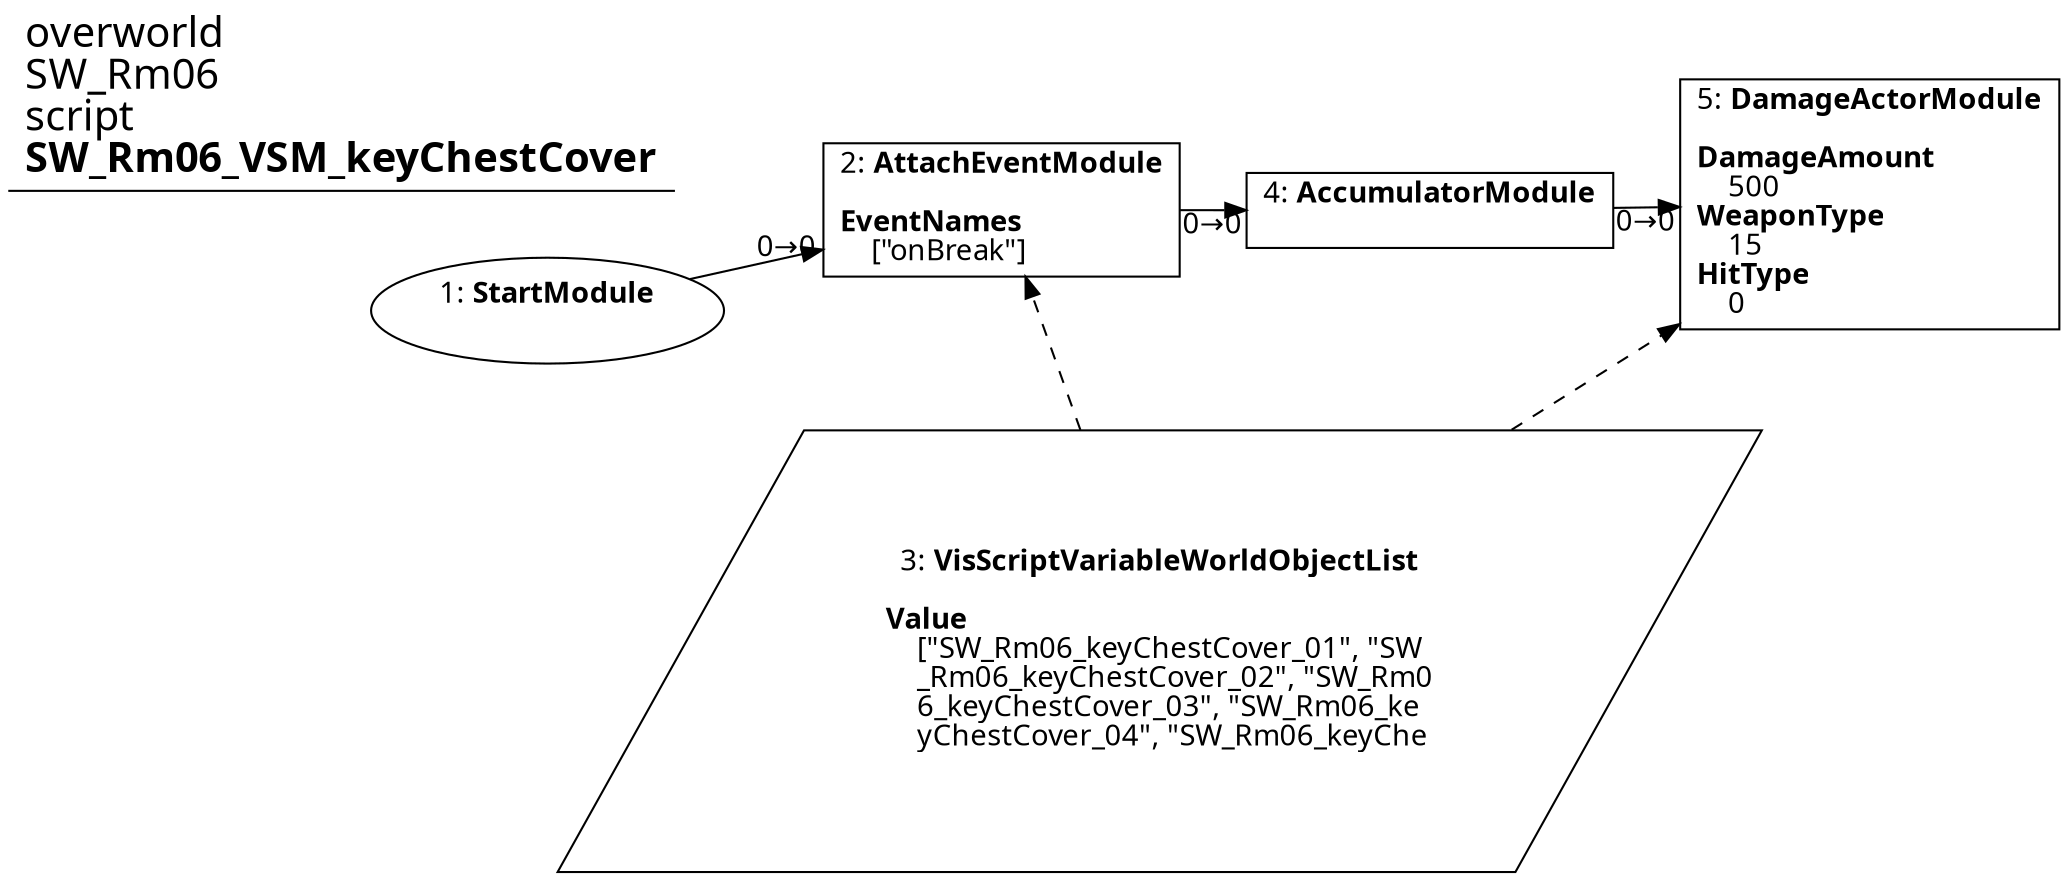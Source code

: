 digraph {
    layout = fdp;
    overlap = prism;
    sep = "+16";
    splines = spline;

    node [ shape = box ];

    graph [ fontname = "Segoe UI" ];
    node [ fontname = "Segoe UI" ];
    edge [ fontname = "Segoe UI" ];

    1 [ label = <1: <b>StartModule</b><br/><br/>> ];
    1 [ shape = oval ]
    1 [ pos = "0.29700002,-0.29900002!" ];
    1 -> 2 [ label = "0→0" ];

    2 [ label = <2: <b>AttachEventModule</b><br/><br/><b>EventNames</b><br align="left"/>    [&quot;onBreak&quot;]<br align="left"/>> ];
    2 [ pos = "0.50200003,-0.29900002!" ];
    2 -> 4 [ label = "0→0" ];
    3 -> 2 [ style = dashed ];

    3 [ label = <3: <b>VisScriptVariableWorldObjectList</b><br/><br/><b>Value</b><br align="left"/>    [&quot;SW_Rm06_keyChestCover_01&quot;, &quot;SW<br align="left"/>    _Rm06_keyChestCover_02&quot;, &quot;SW_Rm0<br align="left"/>    6_keyChestCover_03&quot;, &quot;SW_Rm06_ke<br align="left"/>    yChestCover_04&quot;, &quot;SW_Rm06_keyChe<br align="left"/>> ];
    3 [ shape = parallelogram ]
    3 [ pos = "0.601,-0.531!" ];

    4 [ label = <4: <b>AccumulatorModule</b><br/><br/>> ];
    4 [ pos = "0.71900004,-0.29900002!" ];
    4 -> 5 [ label = "0→0" ];

    5 [ label = <5: <b>DamageActorModule</b><br/><br/><b>DamageAmount</b><br align="left"/>    500<br align="left"/><b>WeaponType</b><br align="left"/>    15<br align="left"/><b>HitType</b><br align="left"/>    0<br align="left"/>> ];
    5 [ pos = "0.98100007,-0.29900002!" ];
    3 -> 5 [ style = dashed ];

    title [ pos = "0.296,-0.298!" ];
    title [ shape = underline ];
    title [ label = <<font point-size="20">overworld<br align="left"/>SW_Rm06<br align="left"/>script<br align="left"/><b>SW_Rm06_VSM_keyChestCover</b><br align="left"/></font>> ];
}
